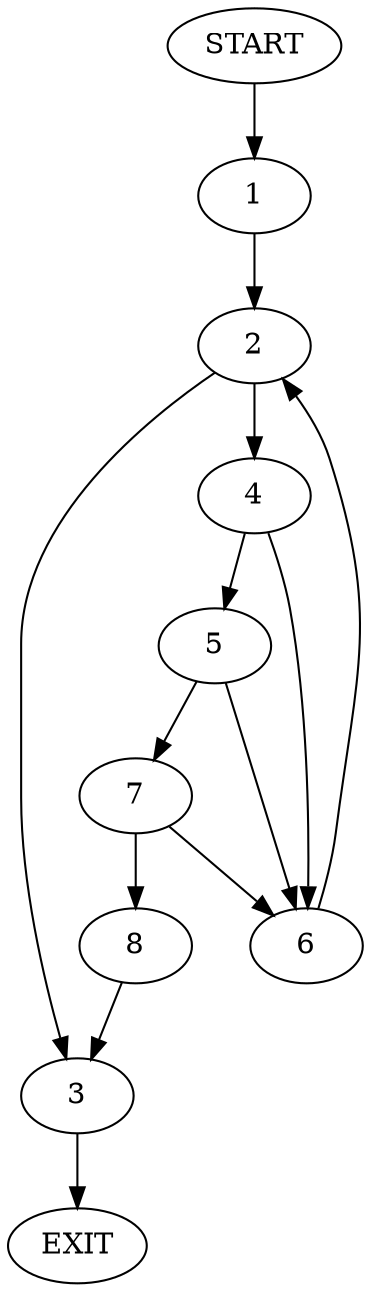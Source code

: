 digraph {
0 [label="START"];
1;
2;
3;
4;
5;
6;
7;
8;
9 [label="EXIT"];
0 -> 1;
1 -> 2;
2 -> 3;
2 -> 4;
3 -> 9;
4 -> 5;
4 -> 6;
5 -> 7;
5 -> 6;
6 -> 2;
7 -> 8;
7 -> 6;
8 -> 3;
}
